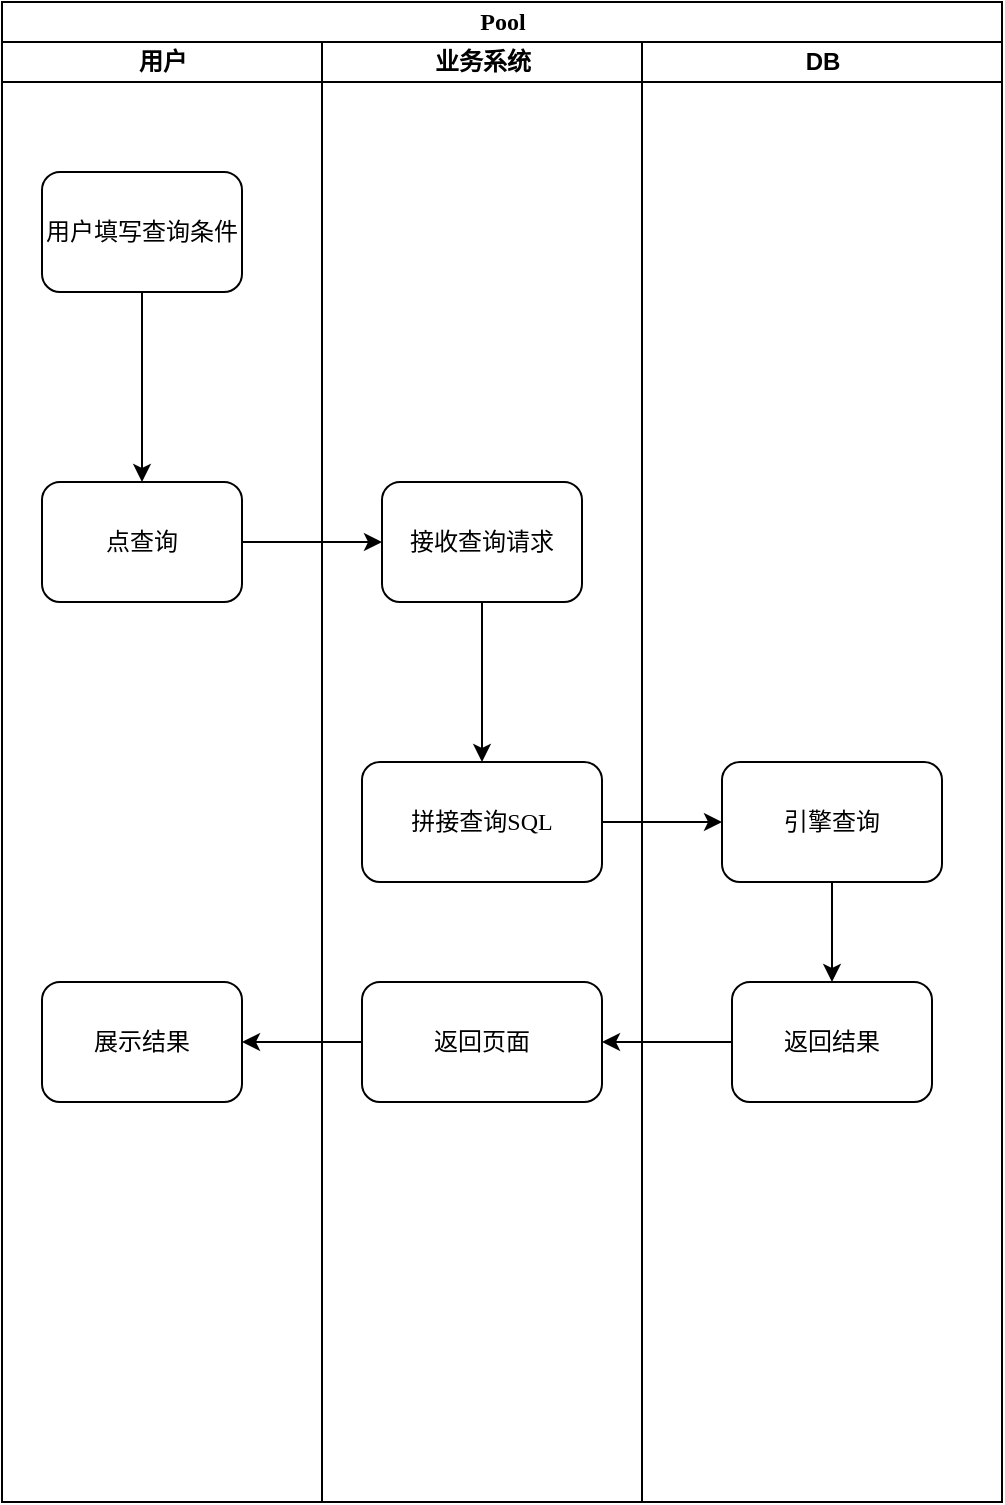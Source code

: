 <mxfile version="24.6.3" type="github">
  <diagram name="Page-1" id="74e2e168-ea6b-b213-b513-2b3c1d86103e">
    <mxGraphModel dx="1434" dy="794" grid="1" gridSize="10" guides="1" tooltips="1" connect="1" arrows="1" fold="1" page="1" pageScale="1" pageWidth="1100" pageHeight="850" background="none" math="0" shadow="0">
      <root>
        <mxCell id="0" />
        <mxCell id="1" parent="0" />
        <mxCell id="77e6c97f196da883-1" value="Pool" style="swimlane;html=1;childLayout=stackLayout;startSize=20;rounded=0;shadow=0;labelBackgroundColor=none;strokeWidth=1;fontFamily=Verdana;fontSize=12;align=center;" parent="1" vertex="1">
          <mxGeometry x="70" y="40" width="500" height="750" as="geometry" />
        </mxCell>
        <mxCell id="77e6c97f196da883-2" value="用户" style="swimlane;html=1;startSize=20;fontSize=12;" parent="77e6c97f196da883-1" vertex="1">
          <mxGeometry y="20" width="160" height="730" as="geometry" />
        </mxCell>
        <mxCell id="Jm-xKfdl77HLi0pYkR12-1" value="" style="edgeStyle=orthogonalEdgeStyle;rounded=0;orthogonalLoop=1;jettySize=auto;html=1;" edge="1" parent="77e6c97f196da883-2" source="77e6c97f196da883-8" target="77e6c97f196da883-9">
          <mxGeometry relative="1" as="geometry" />
        </mxCell>
        <mxCell id="77e6c97f196da883-8" value="&lt;font style=&quot;font-size: 12px;&quot;&gt;用户填写查询条件&lt;/font&gt;" style="rounded=1;whiteSpace=wrap;html=1;shadow=0;labelBackgroundColor=none;strokeWidth=1;fontFamily=Verdana;fontSize=12;align=center;" parent="77e6c97f196da883-2" vertex="1">
          <mxGeometry x="20" y="65" width="100" height="60" as="geometry" />
        </mxCell>
        <mxCell id="77e6c97f196da883-9" value="点查询" style="rounded=1;whiteSpace=wrap;html=1;shadow=0;labelBackgroundColor=none;strokeWidth=1;fontFamily=Verdana;fontSize=12;align=center;" parent="77e6c97f196da883-2" vertex="1">
          <mxGeometry x="20" y="220" width="100" height="60" as="geometry" />
        </mxCell>
        <mxCell id="77e6c97f196da883-10" value="展示结果" style="rounded=1;whiteSpace=wrap;html=1;shadow=0;labelBackgroundColor=none;strokeWidth=1;fontFamily=Verdana;fontSize=12;align=center;" parent="77e6c97f196da883-2" vertex="1">
          <mxGeometry x="20" y="470" width="100" height="60" as="geometry" />
        </mxCell>
        <mxCell id="77e6c97f196da883-3" value="业务系统" style="swimlane;html=1;startSize=20;fontSize=12;" parent="77e6c97f196da883-1" vertex="1">
          <mxGeometry x="160" y="20" width="160" height="730" as="geometry" />
        </mxCell>
        <mxCell id="Jm-xKfdl77HLi0pYkR12-4" value="" style="edgeStyle=orthogonalEdgeStyle;rounded=0;orthogonalLoop=1;jettySize=auto;html=1;" edge="1" parent="77e6c97f196da883-3" source="77e6c97f196da883-11" target="Jm-xKfdl77HLi0pYkR12-3">
          <mxGeometry relative="1" as="geometry" />
        </mxCell>
        <mxCell id="77e6c97f196da883-11" value="接收查询请求" style="rounded=1;whiteSpace=wrap;html=1;shadow=0;labelBackgroundColor=none;strokeWidth=1;fontFamily=Verdana;fontSize=12;align=center;" parent="77e6c97f196da883-3" vertex="1">
          <mxGeometry x="30" y="220" width="100" height="60" as="geometry" />
        </mxCell>
        <mxCell id="Jm-xKfdl77HLi0pYkR12-3" value="拼接查询SQL" style="whiteSpace=wrap;html=1;fontFamily=Verdana;rounded=1;shadow=0;labelBackgroundColor=none;strokeWidth=1;" vertex="1" parent="77e6c97f196da883-3">
          <mxGeometry x="20" y="360" width="120" height="60" as="geometry" />
        </mxCell>
        <mxCell id="Jm-xKfdl77HLi0pYkR12-8" value="返回页面" style="whiteSpace=wrap;html=1;fontFamily=Verdana;rounded=1;shadow=0;labelBackgroundColor=none;strokeWidth=1;" vertex="1" parent="77e6c97f196da883-3">
          <mxGeometry x="20" y="470" width="120" height="60" as="geometry" />
        </mxCell>
        <mxCell id="77e6c97f196da883-4" value="DB" style="swimlane;html=1;startSize=20;fontSize=12;" parent="77e6c97f196da883-1" vertex="1">
          <mxGeometry x="320" y="20" width="180" height="730" as="geometry" />
        </mxCell>
        <mxCell id="77e6c97f196da883-14" value="返回结果" style="rounded=1;whiteSpace=wrap;html=1;shadow=0;labelBackgroundColor=none;strokeWidth=1;fontFamily=Verdana;fontSize=12;align=center;" parent="77e6c97f196da883-4" vertex="1">
          <mxGeometry x="45" y="470" width="100" height="60" as="geometry" />
        </mxCell>
        <mxCell id="Jm-xKfdl77HLi0pYkR12-7" value="" style="edgeStyle=orthogonalEdgeStyle;rounded=0;orthogonalLoop=1;jettySize=auto;html=1;" edge="1" parent="77e6c97f196da883-4" source="Jm-xKfdl77HLi0pYkR12-5" target="77e6c97f196da883-14">
          <mxGeometry relative="1" as="geometry" />
        </mxCell>
        <mxCell id="Jm-xKfdl77HLi0pYkR12-5" value="引擎查询" style="whiteSpace=wrap;html=1;fontFamily=Verdana;rounded=1;shadow=0;labelBackgroundColor=none;strokeWidth=1;" vertex="1" parent="77e6c97f196da883-4">
          <mxGeometry x="40" y="360" width="110" height="60" as="geometry" />
        </mxCell>
        <mxCell id="Jm-xKfdl77HLi0pYkR12-2" value="" style="edgeStyle=orthogonalEdgeStyle;rounded=0;orthogonalLoop=1;jettySize=auto;html=1;" edge="1" parent="77e6c97f196da883-1" source="77e6c97f196da883-9" target="77e6c97f196da883-11">
          <mxGeometry relative="1" as="geometry" />
        </mxCell>
        <mxCell id="Jm-xKfdl77HLi0pYkR12-6" value="" style="edgeStyle=orthogonalEdgeStyle;rounded=0;orthogonalLoop=1;jettySize=auto;html=1;" edge="1" parent="77e6c97f196da883-1" source="Jm-xKfdl77HLi0pYkR12-3" target="Jm-xKfdl77HLi0pYkR12-5">
          <mxGeometry relative="1" as="geometry" />
        </mxCell>
        <mxCell id="Jm-xKfdl77HLi0pYkR12-9" value="" style="edgeStyle=orthogonalEdgeStyle;rounded=0;orthogonalLoop=1;jettySize=auto;html=1;" edge="1" parent="77e6c97f196da883-1" source="77e6c97f196da883-14" target="Jm-xKfdl77HLi0pYkR12-8">
          <mxGeometry relative="1" as="geometry" />
        </mxCell>
        <mxCell id="Jm-xKfdl77HLi0pYkR12-10" value="" style="edgeStyle=orthogonalEdgeStyle;rounded=0;orthogonalLoop=1;jettySize=auto;html=1;" edge="1" parent="77e6c97f196da883-1" source="Jm-xKfdl77HLi0pYkR12-8" target="77e6c97f196da883-10">
          <mxGeometry relative="1" as="geometry" />
        </mxCell>
      </root>
    </mxGraphModel>
  </diagram>
</mxfile>
